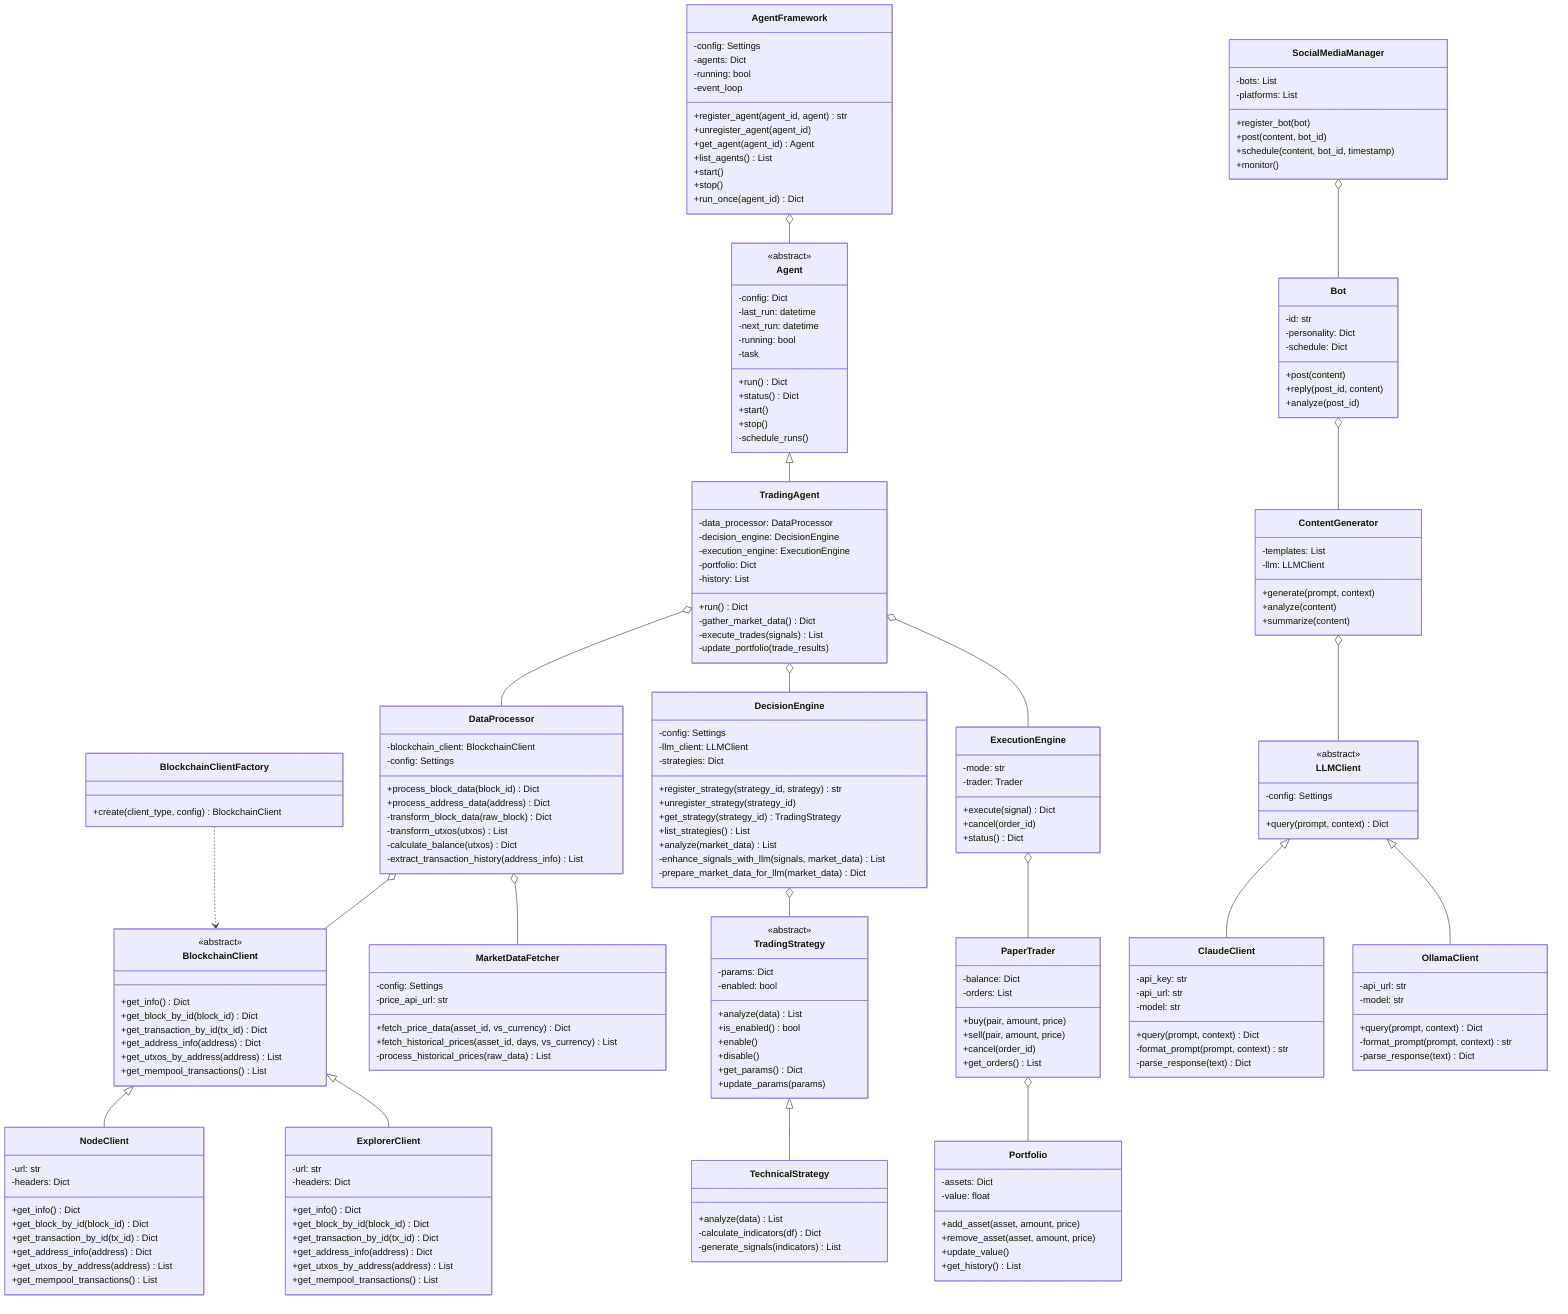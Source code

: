 classDiagram
    %% Blockchain Interface Layer
    class BlockchainClient {
        <<abstract>>
        +get_info() Dict
        +get_block_by_id(block_id) Dict
        +get_transaction_by_id(tx_id) Dict
        +get_address_info(address) Dict
        +get_utxos_by_address(address) List
        +get_mempool_transactions() List
    }
    
    class NodeClient {
        -url: str
        -headers: Dict
        +get_info() Dict
        +get_block_by_id(block_id) Dict
        +get_transaction_by_id(tx_id) Dict
        +get_address_info(address) Dict
        +get_utxos_by_address(address) List
        +get_mempool_transactions() List
    }
    
    class ExplorerClient {
        -url: str
        -headers: Dict
        +get_info() Dict
        +get_block_by_id(block_id) Dict
        +get_transaction_by_id(tx_id) Dict
        +get_address_info(address) Dict
        +get_utxos_by_address(address) List
        +get_mempool_transactions() List
    }
    
    class BlockchainClientFactory {
        +create(client_type, config) BlockchainClient
    }
    
    %% Data Processing Layer
    class DataProcessor {
        -blockchain_client: BlockchainClient
        -config: Settings
        +process_block_data(block_id) Dict
        +process_address_data(address) Dict
        -transform_block_data(raw_block) Dict
        -transform_utxos(utxos) List
        -calculate_balance(utxos) Dict
        -extract_transaction_history(address_info) List
    }
    
    class MarketDataFetcher {
        -config: Settings
        -price_api_url: str
        +fetch_price_data(asset_id, vs_currency) Dict
        +fetch_historical_prices(asset_id, days, vs_currency) List
        -process_historical_prices(raw_data) List
    }
    
    %% Agent Framework
    class AgentFramework {
        -config: Settings
        -agents: Dict
        -running: bool
        -event_loop
        +register_agent(agent_id, agent) str
        +unregister_agent(agent_id)
        +get_agent(agent_id) Agent
        +list_agents() List
        +start()
        +stop()
        +run_once(agent_id) Dict
    }
    
    class Agent {
        <<abstract>>
        -config: Dict
        -last_run: datetime
        -next_run: datetime
        -running: bool
        -task
        +run() Dict
        +status() Dict
        +start()
        +stop()
        -schedule_runs()
    }
    
    class TradingAgent {
        -data_processor: DataProcessor
        -decision_engine: DecisionEngine
        -execution_engine: ExecutionEngine
        -portfolio: Dict
        -history: List
        +run() Dict
        -gather_market_data() Dict
        -execute_trades(signals) List
        -update_portfolio(trade_results)
    }
    
    %% Decision Engine
    class DecisionEngine {
        -config: Settings
        -llm_client: LLMClient
        -strategies: Dict
        +register_strategy(strategy_id, strategy) str
        +unregister_strategy(strategy_id)
        +get_strategy(strategy_id) TradingStrategy
        +list_strategies() List
        +analyze(market_data) List
        -enhance_signals_with_llm(signals, market_data) List
        -prepare_market_data_for_llm(market_data) Dict
    }
    
    class TradingStrategy {
        <<abstract>>
        -params: Dict
        -enabled: bool
        +analyze(data) List
        +is_enabled() bool
        +enable()
        +disable()
        +get_params() Dict
        +update_params(params)
    }
    
    class TechnicalStrategy {
        +analyze(data) List
        -calculate_indicators(df) Dict
        -generate_signals(indicators) List
    }
    
    %% LLM Integration
    class LLMClient {
        <<abstract>>
        -config: Settings
        +query(prompt, context) Dict
    }
    
    class ClaudeClient {
        -api_key: str
        -api_url: str
        -model: str
        +query(prompt, context) Dict
        -format_prompt(prompt, context) str
        -parse_response(text) Dict
    }
    
    class OllamaClient {
        -api_url: str
        -model: str
        +query(prompt, context) Dict
        -format_prompt(prompt, context) str
        -parse_response(text) Dict
    }
    
    %% Social Media Integration
    class SocialMediaManager {
        -bots: List
        -platforms: List
        +register_bot(bot)
        +post(content, bot_id)
        +schedule(content, bot_id, timestamp)
        +monitor()
    }
    
    class Bot {
        -id: str
        -personality: Dict
        -schedule: Dict
        +post(content)
        +reply(post_id, content)
        +analyze(post_id)
    }
    
    class ContentGenerator {
        -templates: List
        -llm: LLMClient
        +generate(prompt, context)
        +analyze(content)
        +summarize(content)
    }
    
    %% Execution Layer
    class ExecutionEngine {
        -mode: str
        -trader: Trader
        +execute(signal) Dict
        +cancel(order_id)
        +status() Dict
    }
    
    class PaperTrader {
        -balance: Dict
        -orders: List
        +buy(pair, amount, price)
        +sell(pair, amount, price)
        +cancel(order_id)
        +get_orders() List
    }
    
    class Portfolio {
        -assets: Dict
        -value: float
        +add_asset(asset, amount, price)
        +remove_asset(asset, amount, price)
        +update_value()
        +get_history() List
    }
    
    %% Relationships
    BlockchainClient <|-- NodeClient
    BlockchainClient <|-- ExplorerClient
    BlockchainClientFactory ..> BlockchainClient
    
    Agent <|-- TradingAgent
    AgentFramework o-- Agent
    
    TradingStrategy <|-- TechnicalStrategy
    DecisionEngine o-- TradingStrategy
    
    LLMClient <|-- ClaudeClient
    LLMClient <|-- OllamaClient
    
    SocialMediaManager o-- Bot
    Bot o-- ContentGenerator
    ContentGenerator o-- LLMClient
    
    ExecutionEngine o-- PaperTrader
    PaperTrader o-- Portfolio
    
    TradingAgent o-- DataProcessor
    TradingAgent o-- DecisionEngine
    TradingAgent o-- ExecutionEngine
    
    DataProcessor o-- BlockchainClient
    DataProcessor o-- MarketDataFetcher